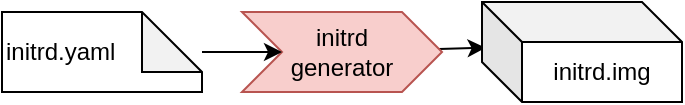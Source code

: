 <mxfile version="22.1.18" type="device">
  <diagram name="Page-1" id="tVLz-H8TcDohW4CUsqgu">
    <mxGraphModel dx="1368" dy="963" grid="1" gridSize="10" guides="1" tooltips="1" connect="1" arrows="1" fold="1" page="1" pageScale="1" pageWidth="850" pageHeight="1100" math="0" shadow="0">
      <root>
        <mxCell id="0" />
        <mxCell id="1" parent="0" />
        <mxCell id="M-7buxWzd58EejQ7mZZN-1" style="edgeStyle=none;html=1;entryX=0.018;entryY=0.457;entryDx=0;entryDy=0;entryPerimeter=0;" edge="1" parent="1" source="M-7buxWzd58EejQ7mZZN-2" target="M-7buxWzd58EejQ7mZZN-5">
          <mxGeometry relative="1" as="geometry" />
        </mxCell>
        <mxCell id="M-7buxWzd58EejQ7mZZN-2" value="initrd&lt;br&gt;generator" style="shape=step;perimeter=stepPerimeter;whiteSpace=wrap;html=1;fixedSize=1;fillColor=#f8cecc;strokeColor=#b85450;" vertex="1" parent="1">
          <mxGeometry x="140" y="115" width="100" height="40" as="geometry" />
        </mxCell>
        <mxCell id="M-7buxWzd58EejQ7mZZN-3" style="edgeStyle=none;html=1;entryX=0;entryY=0.5;entryDx=0;entryDy=0;" edge="1" parent="1" source="M-7buxWzd58EejQ7mZZN-4" target="M-7buxWzd58EejQ7mZZN-2">
          <mxGeometry relative="1" as="geometry" />
        </mxCell>
        <mxCell id="M-7buxWzd58EejQ7mZZN-4" value="initrd.yaml" style="shape=note;whiteSpace=wrap;html=1;backgroundOutline=1;darkOpacity=0.05;align=left;" vertex="1" parent="1">
          <mxGeometry x="20" y="115" width="100" height="40" as="geometry" />
        </mxCell>
        <mxCell id="M-7buxWzd58EejQ7mZZN-5" value="initrd.img" style="shape=cube;whiteSpace=wrap;html=1;boundedLbl=1;backgroundOutline=1;darkOpacity=0.05;darkOpacity2=0.1;" vertex="1" parent="1">
          <mxGeometry x="260" y="110" width="100" height="50" as="geometry" />
        </mxCell>
      </root>
    </mxGraphModel>
  </diagram>
</mxfile>
